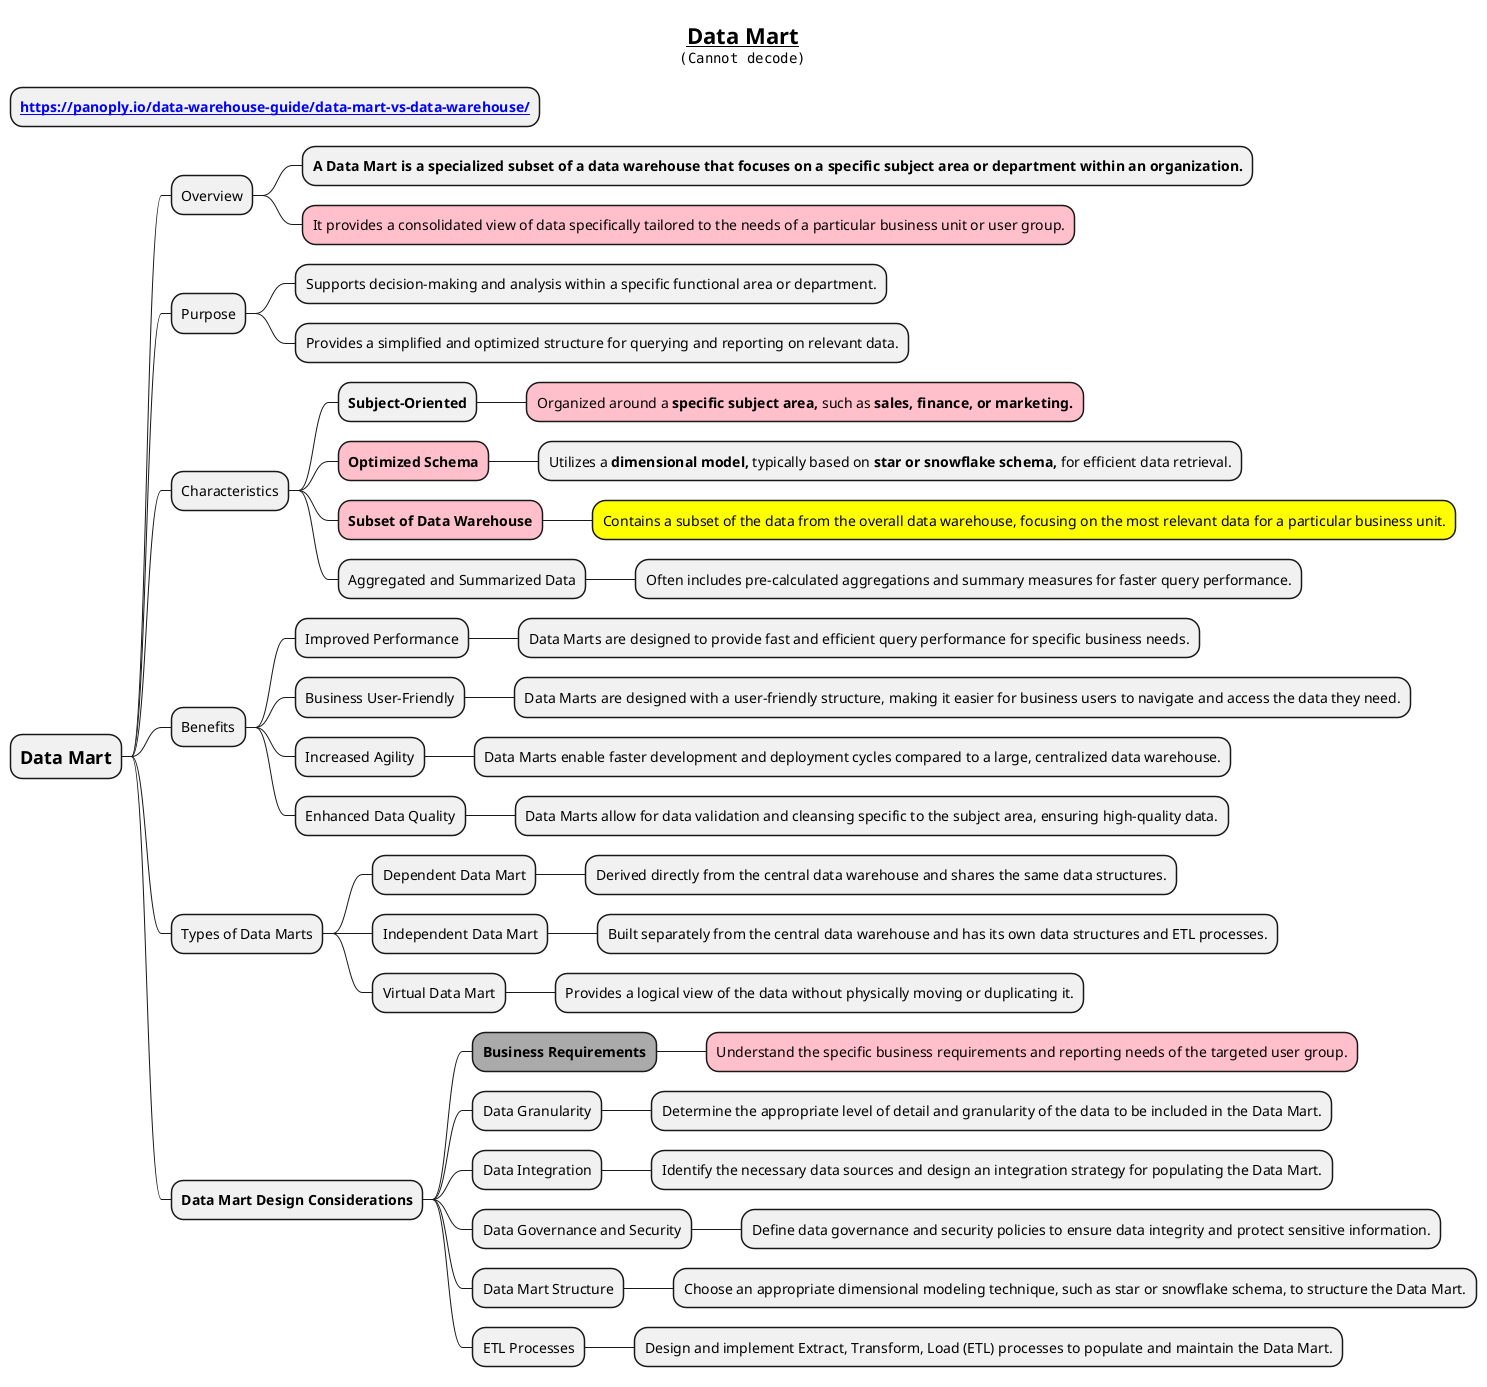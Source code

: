 @startmindmap
title =__Data Mart__\n<img:images/img_14.png>
* **[[https://panoply.io/data-warehouse-guide/data-mart-vs-data-warehouse/]]**

* =Data Mart
** Overview
*** **A Data Mart is a specialized subset of a data warehouse that focuses on a specific subject area or department within an organization.**
***[#pink] It provides a consolidated view of data specifically tailored to the needs of a particular business unit or user group.
** Purpose
*** Supports decision-making and analysis within a specific functional area or department.
*** Provides a simplified and optimized structure for querying and reporting on relevant data.
** Characteristics
*** **Subject-Oriented**
****[#pink] Organized around a **specific subject area,** such as **sales, finance, or marketing.**
***[#pink] **Optimized Schema**
**** Utilizes a **dimensional model,** typically based on **star or snowflake schema,** for efficient data retrieval.
***[#pink] **Subset of Data Warehouse**
****[#yellow] Contains a subset of the data from the overall data warehouse, focusing on the most relevant data for a particular business unit.
*** Aggregated and Summarized Data
**** Often includes pre-calculated aggregations and summary measures for faster query performance.
** Benefits
*** Improved Performance
**** Data Marts are designed to provide fast and efficient query performance for specific business needs.
*** Business User-Friendly
**** Data Marts are designed with a user-friendly structure, making it easier for business users to navigate and access the data they need.
*** Increased Agility
**** Data Marts enable faster development and deployment cycles compared to a large, centralized data warehouse.
*** Enhanced Data Quality
**** Data Marts allow for data validation and cleansing specific to the subject area, ensuring high-quality data.
** Types of Data Marts
*** Dependent Data Mart
**** Derived directly from the central data warehouse and shares the same data structures.
*** Independent Data Mart
**** Built separately from the central data warehouse and has its own data structures and ETL processes.
*** Virtual Data Mart
**** Provides a logical view of the data without physically moving or duplicating it.
** **Data Mart Design Considerations**
***[#a] **Business Requirements**
****[#pink] Understand the specific business requirements and reporting needs of the targeted user group.
*** Data Granularity
**** Determine the appropriate level of detail and granularity of the data to be included in the Data Mart.
*** Data Integration
**** Identify the necessary data sources and design an integration strategy for populating the Data Mart.
*** Data Governance and Security
**** Define data governance and security policies to ensure data integrity and protect sensitive information.
*** Data Mart Structure
**** Choose an appropriate dimensional modeling technique, such as star or snowflake schema, to structure the Data Mart.
*** ETL Processes
**** Design and implement Extract, Transform, Load (ETL) processes to populate and maintain the Data Mart.
@endmindmap
